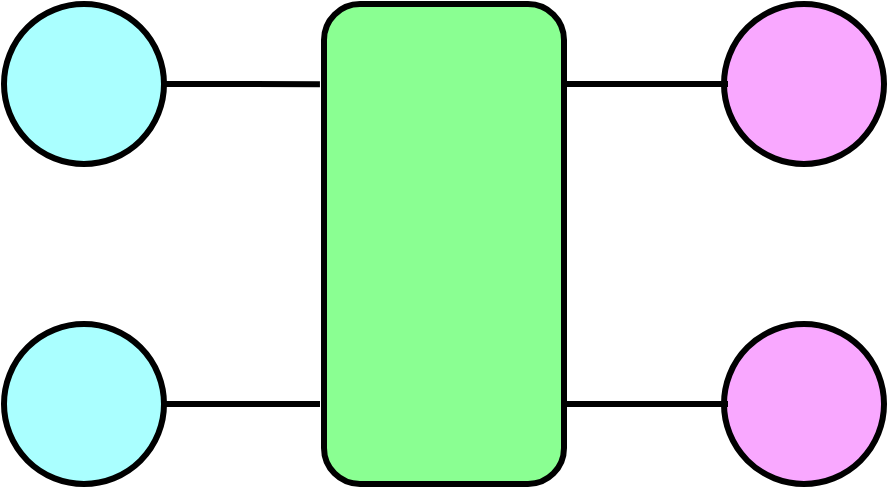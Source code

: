 <mxfile version="21.1.8" type="github">
  <diagram name="ページ1" id="S3I3RbGFVBSHwpuuW09X">
    <mxGraphModel dx="668" dy="412" grid="1" gridSize="10" guides="1" tooltips="1" connect="1" arrows="1" fold="1" page="1" pageScale="1" pageWidth="827" pageHeight="1169" math="0" shadow="0">
      <root>
        <mxCell id="0" />
        <mxCell id="1" parent="0" />
        <mxCell id="kL-Spn03afmkKVbXgQpO-1" value="" style="ellipse;whiteSpace=wrap;html=1;aspect=fixed;fillColor=#AAFFFF;strokeWidth=3;" vertex="1" parent="1">
          <mxGeometry x="80" y="80" width="80" height="80" as="geometry" />
        </mxCell>
        <mxCell id="kL-Spn03afmkKVbXgQpO-2" value="" style="ellipse;whiteSpace=wrap;html=1;aspect=fixed;fillColor=#AAFFFF;strokeWidth=3;" vertex="1" parent="1">
          <mxGeometry x="80" y="240" width="80" height="80" as="geometry" />
        </mxCell>
        <mxCell id="kL-Spn03afmkKVbXgQpO-3" value="" style="ellipse;whiteSpace=wrap;html=1;aspect=fixed;fillColor=#f9a8ff;strokeWidth=3;" vertex="1" parent="1">
          <mxGeometry x="440" y="80" width="80" height="80" as="geometry" />
        </mxCell>
        <mxCell id="kL-Spn03afmkKVbXgQpO-5" value="" style="rounded=1;whiteSpace=wrap;html=1;strokeWidth=3;fillColor=#8aff92;" vertex="1" parent="1">
          <mxGeometry x="240" y="80" width="120" height="240" as="geometry" />
        </mxCell>
        <mxCell id="kL-Spn03afmkKVbXgQpO-6" value="" style="endArrow=none;html=1;rounded=0;exitX=1;exitY=0.5;exitDx=0;exitDy=0;entryX=-0.017;entryY=0.167;entryDx=0;entryDy=0;entryPerimeter=0;strokeWidth=3;" edge="1" parent="1" source="kL-Spn03afmkKVbXgQpO-1" target="kL-Spn03afmkKVbXgQpO-5">
          <mxGeometry width="50" height="50" relative="1" as="geometry">
            <mxPoint x="320" y="240" as="sourcePoint" />
            <mxPoint x="370" y="190" as="targetPoint" />
          </mxGeometry>
        </mxCell>
        <mxCell id="kL-Spn03afmkKVbXgQpO-8" value="" style="ellipse;whiteSpace=wrap;html=1;aspect=fixed;fillColor=#f9a8ff;strokeWidth=3;" vertex="1" parent="1">
          <mxGeometry x="440" y="240" width="80" height="80" as="geometry" />
        </mxCell>
        <mxCell id="kL-Spn03afmkKVbXgQpO-9" value="" style="endArrow=none;html=1;rounded=0;entryX=-0.017;entryY=0.167;entryDx=0;entryDy=0;entryPerimeter=0;strokeWidth=3;" edge="1" parent="1">
          <mxGeometry width="50" height="50" relative="1" as="geometry">
            <mxPoint x="360" y="120" as="sourcePoint" />
            <mxPoint x="442" y="120" as="targetPoint" />
          </mxGeometry>
        </mxCell>
        <mxCell id="kL-Spn03afmkKVbXgQpO-10" value="" style="endArrow=none;html=1;rounded=0;exitX=1;exitY=0.5;exitDx=0;exitDy=0;entryX=-0.017;entryY=0.167;entryDx=0;entryDy=0;entryPerimeter=0;strokeWidth=3;" edge="1" parent="1">
          <mxGeometry width="50" height="50" relative="1" as="geometry">
            <mxPoint x="160" y="280" as="sourcePoint" />
            <mxPoint x="238" y="280" as="targetPoint" />
          </mxGeometry>
        </mxCell>
        <mxCell id="kL-Spn03afmkKVbXgQpO-11" value="" style="endArrow=none;html=1;rounded=0;entryX=-0.017;entryY=0.167;entryDx=0;entryDy=0;entryPerimeter=0;strokeWidth=3;" edge="1" parent="1">
          <mxGeometry width="50" height="50" relative="1" as="geometry">
            <mxPoint x="360" y="280" as="sourcePoint" />
            <mxPoint x="442" y="280" as="targetPoint" />
          </mxGeometry>
        </mxCell>
      </root>
    </mxGraphModel>
  </diagram>
</mxfile>
